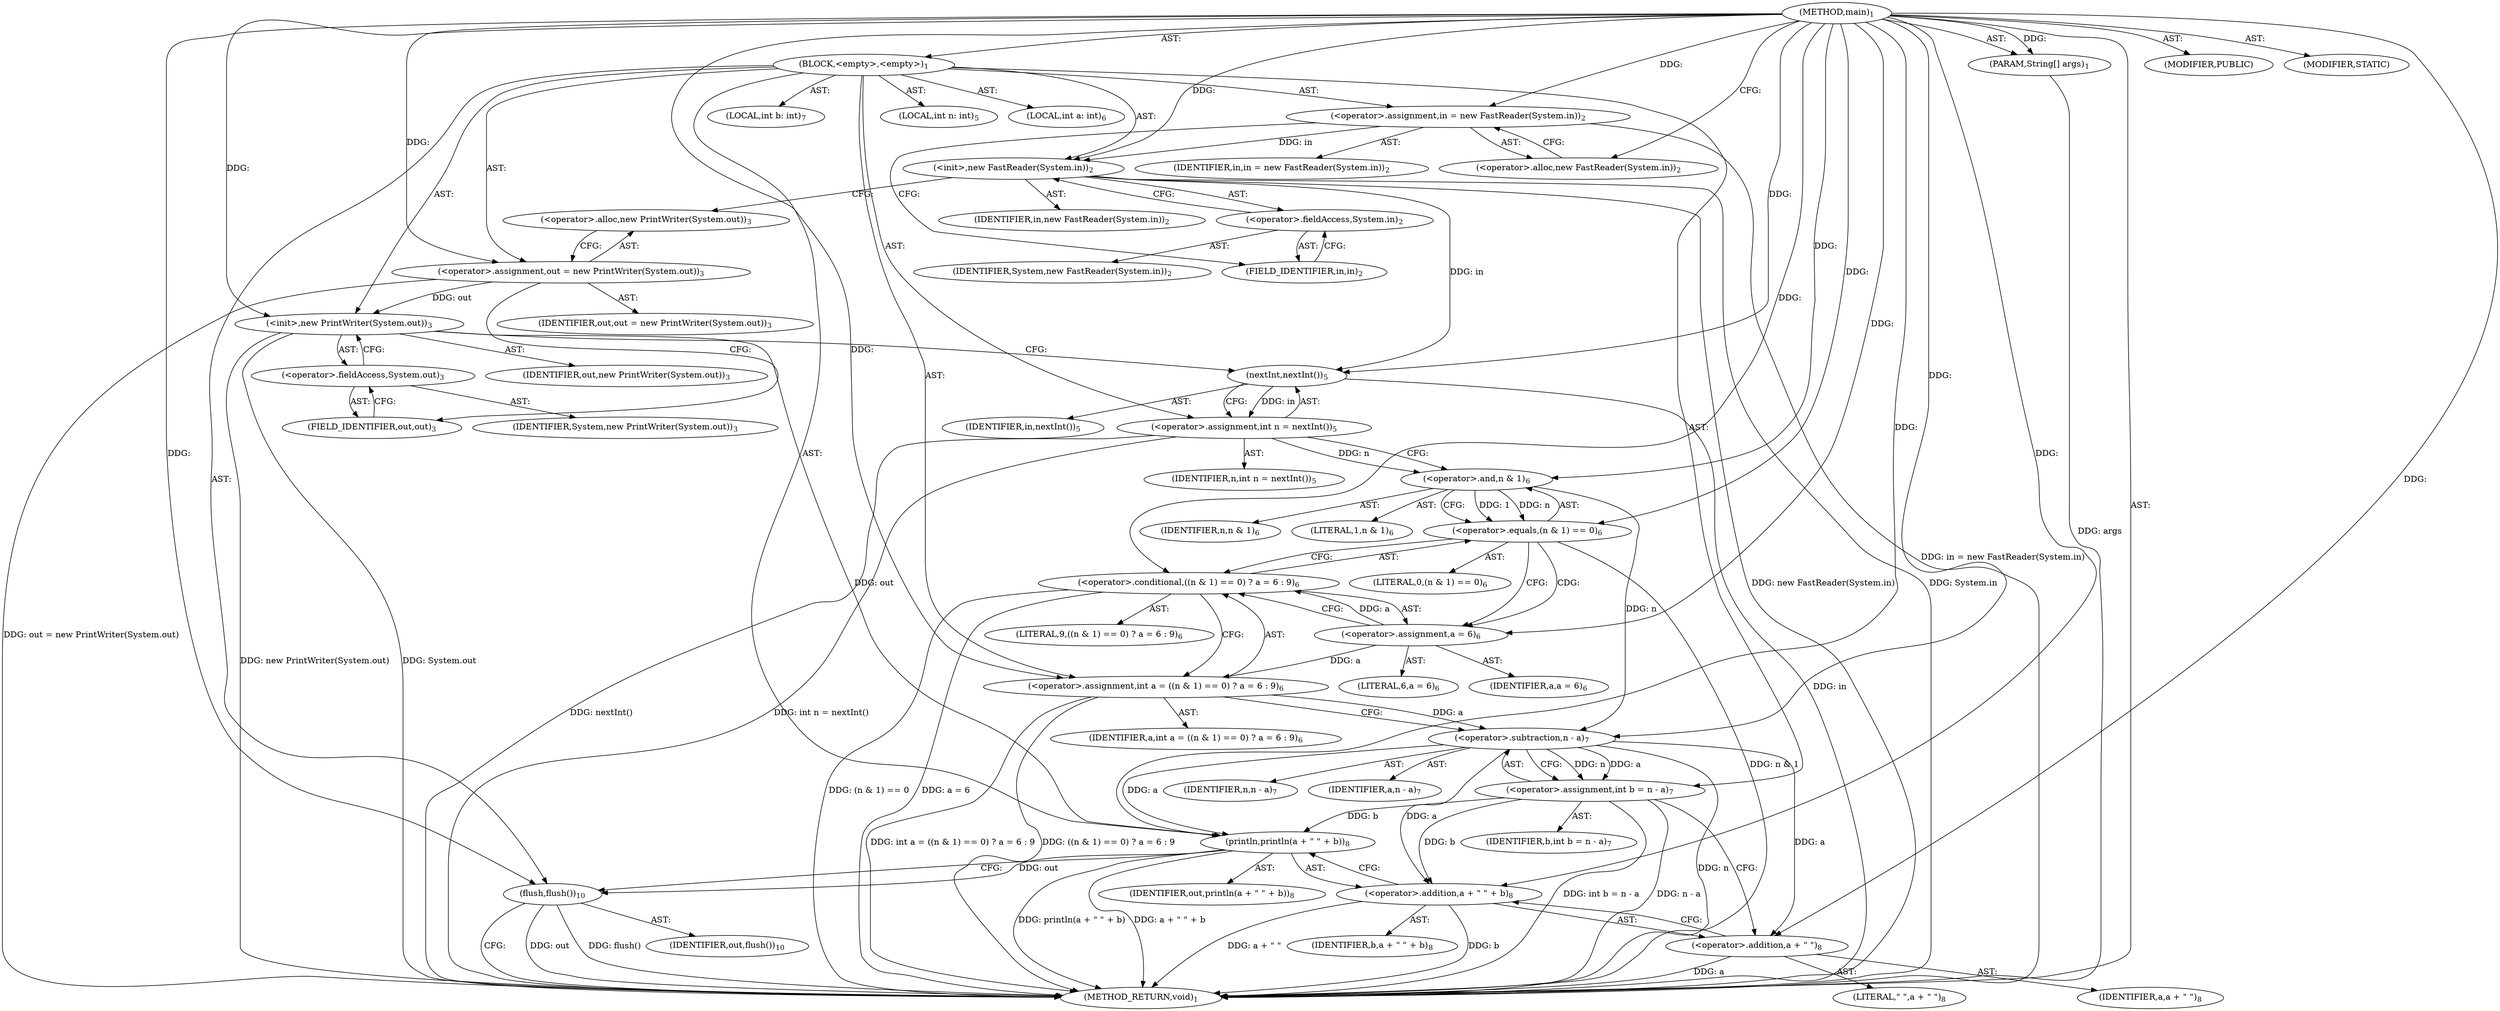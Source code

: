 digraph "main" {  
"17" [label = <(METHOD,main)<SUB>1</SUB>> ]
"18" [label = <(PARAM,String[] args)<SUB>1</SUB>> ]
"19" [label = <(BLOCK,&lt;empty&gt;,&lt;empty&gt;)<SUB>1</SUB>> ]
"20" [label = <(&lt;operator&gt;.assignment,in = new FastReader(System.in))<SUB>2</SUB>> ]
"21" [label = <(IDENTIFIER,in,in = new FastReader(System.in))<SUB>2</SUB>> ]
"22" [label = <(&lt;operator&gt;.alloc,new FastReader(System.in))<SUB>2</SUB>> ]
"23" [label = <(&lt;init&gt;,new FastReader(System.in))<SUB>2</SUB>> ]
"24" [label = <(IDENTIFIER,in,new FastReader(System.in))<SUB>2</SUB>> ]
"25" [label = <(&lt;operator&gt;.fieldAccess,System.in)<SUB>2</SUB>> ]
"26" [label = <(IDENTIFIER,System,new FastReader(System.in))<SUB>2</SUB>> ]
"27" [label = <(FIELD_IDENTIFIER,in,in)<SUB>2</SUB>> ]
"28" [label = <(&lt;operator&gt;.assignment,out = new PrintWriter(System.out))<SUB>3</SUB>> ]
"29" [label = <(IDENTIFIER,out,out = new PrintWriter(System.out))<SUB>3</SUB>> ]
"30" [label = <(&lt;operator&gt;.alloc,new PrintWriter(System.out))<SUB>3</SUB>> ]
"31" [label = <(&lt;init&gt;,new PrintWriter(System.out))<SUB>3</SUB>> ]
"32" [label = <(IDENTIFIER,out,new PrintWriter(System.out))<SUB>3</SUB>> ]
"33" [label = <(&lt;operator&gt;.fieldAccess,System.out)<SUB>3</SUB>> ]
"34" [label = <(IDENTIFIER,System,new PrintWriter(System.out))<SUB>3</SUB>> ]
"35" [label = <(FIELD_IDENTIFIER,out,out)<SUB>3</SUB>> ]
"36" [label = <(LOCAL,int n: int)<SUB>5</SUB>> ]
"37" [label = <(&lt;operator&gt;.assignment,int n = nextInt())<SUB>5</SUB>> ]
"38" [label = <(IDENTIFIER,n,int n = nextInt())<SUB>5</SUB>> ]
"39" [label = <(nextInt,nextInt())<SUB>5</SUB>> ]
"40" [label = <(IDENTIFIER,in,nextInt())<SUB>5</SUB>> ]
"41" [label = <(LOCAL,int a: int)<SUB>6</SUB>> ]
"42" [label = <(&lt;operator&gt;.assignment,int a = ((n &amp; 1) == 0) ? a = 6 : 9)<SUB>6</SUB>> ]
"43" [label = <(IDENTIFIER,a,int a = ((n &amp; 1) == 0) ? a = 6 : 9)<SUB>6</SUB>> ]
"44" [label = <(&lt;operator&gt;.conditional,((n &amp; 1) == 0) ? a = 6 : 9)<SUB>6</SUB>> ]
"45" [label = <(&lt;operator&gt;.equals,(n &amp; 1) == 0)<SUB>6</SUB>> ]
"46" [label = <(&lt;operator&gt;.and,n &amp; 1)<SUB>6</SUB>> ]
"47" [label = <(IDENTIFIER,n,n &amp; 1)<SUB>6</SUB>> ]
"48" [label = <(LITERAL,1,n &amp; 1)<SUB>6</SUB>> ]
"49" [label = <(LITERAL,0,(n &amp; 1) == 0)<SUB>6</SUB>> ]
"50" [label = <(&lt;operator&gt;.assignment,a = 6)<SUB>6</SUB>> ]
"51" [label = <(IDENTIFIER,a,a = 6)<SUB>6</SUB>> ]
"52" [label = <(LITERAL,6,a = 6)<SUB>6</SUB>> ]
"53" [label = <(LITERAL,9,((n &amp; 1) == 0) ? a = 6 : 9)<SUB>6</SUB>> ]
"54" [label = <(LOCAL,int b: int)<SUB>7</SUB>> ]
"55" [label = <(&lt;operator&gt;.assignment,int b = n - a)<SUB>7</SUB>> ]
"56" [label = <(IDENTIFIER,b,int b = n - a)<SUB>7</SUB>> ]
"57" [label = <(&lt;operator&gt;.subtraction,n - a)<SUB>7</SUB>> ]
"58" [label = <(IDENTIFIER,n,n - a)<SUB>7</SUB>> ]
"59" [label = <(IDENTIFIER,a,n - a)<SUB>7</SUB>> ]
"60" [label = <(println,println(a + &quot; &quot; + b))<SUB>8</SUB>> ]
"61" [label = <(IDENTIFIER,out,println(a + &quot; &quot; + b))<SUB>8</SUB>> ]
"62" [label = <(&lt;operator&gt;.addition,a + &quot; &quot; + b)<SUB>8</SUB>> ]
"63" [label = <(&lt;operator&gt;.addition,a + &quot; &quot;)<SUB>8</SUB>> ]
"64" [label = <(IDENTIFIER,a,a + &quot; &quot;)<SUB>8</SUB>> ]
"65" [label = <(LITERAL,&quot; &quot;,a + &quot; &quot;)<SUB>8</SUB>> ]
"66" [label = <(IDENTIFIER,b,a + &quot; &quot; + b)<SUB>8</SUB>> ]
"67" [label = <(flush,flush())<SUB>10</SUB>> ]
"68" [label = <(IDENTIFIER,out,flush())<SUB>10</SUB>> ]
"69" [label = <(MODIFIER,PUBLIC)> ]
"70" [label = <(MODIFIER,STATIC)> ]
"71" [label = <(METHOD_RETURN,void)<SUB>1</SUB>> ]
  "17" -> "18"  [ label = "AST: "] 
  "17" -> "19"  [ label = "AST: "] 
  "17" -> "69"  [ label = "AST: "] 
  "17" -> "70"  [ label = "AST: "] 
  "17" -> "71"  [ label = "AST: "] 
  "19" -> "20"  [ label = "AST: "] 
  "19" -> "23"  [ label = "AST: "] 
  "19" -> "28"  [ label = "AST: "] 
  "19" -> "31"  [ label = "AST: "] 
  "19" -> "36"  [ label = "AST: "] 
  "19" -> "37"  [ label = "AST: "] 
  "19" -> "41"  [ label = "AST: "] 
  "19" -> "42"  [ label = "AST: "] 
  "19" -> "54"  [ label = "AST: "] 
  "19" -> "55"  [ label = "AST: "] 
  "19" -> "60"  [ label = "AST: "] 
  "19" -> "67"  [ label = "AST: "] 
  "20" -> "21"  [ label = "AST: "] 
  "20" -> "22"  [ label = "AST: "] 
  "23" -> "24"  [ label = "AST: "] 
  "23" -> "25"  [ label = "AST: "] 
  "25" -> "26"  [ label = "AST: "] 
  "25" -> "27"  [ label = "AST: "] 
  "28" -> "29"  [ label = "AST: "] 
  "28" -> "30"  [ label = "AST: "] 
  "31" -> "32"  [ label = "AST: "] 
  "31" -> "33"  [ label = "AST: "] 
  "33" -> "34"  [ label = "AST: "] 
  "33" -> "35"  [ label = "AST: "] 
  "37" -> "38"  [ label = "AST: "] 
  "37" -> "39"  [ label = "AST: "] 
  "39" -> "40"  [ label = "AST: "] 
  "42" -> "43"  [ label = "AST: "] 
  "42" -> "44"  [ label = "AST: "] 
  "44" -> "45"  [ label = "AST: "] 
  "44" -> "50"  [ label = "AST: "] 
  "44" -> "53"  [ label = "AST: "] 
  "45" -> "46"  [ label = "AST: "] 
  "45" -> "49"  [ label = "AST: "] 
  "46" -> "47"  [ label = "AST: "] 
  "46" -> "48"  [ label = "AST: "] 
  "50" -> "51"  [ label = "AST: "] 
  "50" -> "52"  [ label = "AST: "] 
  "55" -> "56"  [ label = "AST: "] 
  "55" -> "57"  [ label = "AST: "] 
  "57" -> "58"  [ label = "AST: "] 
  "57" -> "59"  [ label = "AST: "] 
  "60" -> "61"  [ label = "AST: "] 
  "60" -> "62"  [ label = "AST: "] 
  "62" -> "63"  [ label = "AST: "] 
  "62" -> "66"  [ label = "AST: "] 
  "63" -> "64"  [ label = "AST: "] 
  "63" -> "65"  [ label = "AST: "] 
  "67" -> "68"  [ label = "AST: "] 
  "20" -> "27"  [ label = "CFG: "] 
  "23" -> "30"  [ label = "CFG: "] 
  "28" -> "35"  [ label = "CFG: "] 
  "31" -> "39"  [ label = "CFG: "] 
  "37" -> "46"  [ label = "CFG: "] 
  "42" -> "57"  [ label = "CFG: "] 
  "55" -> "63"  [ label = "CFG: "] 
  "60" -> "67"  [ label = "CFG: "] 
  "67" -> "71"  [ label = "CFG: "] 
  "22" -> "20"  [ label = "CFG: "] 
  "25" -> "23"  [ label = "CFG: "] 
  "30" -> "28"  [ label = "CFG: "] 
  "33" -> "31"  [ label = "CFG: "] 
  "39" -> "37"  [ label = "CFG: "] 
  "44" -> "42"  [ label = "CFG: "] 
  "57" -> "55"  [ label = "CFG: "] 
  "62" -> "60"  [ label = "CFG: "] 
  "27" -> "25"  [ label = "CFG: "] 
  "35" -> "33"  [ label = "CFG: "] 
  "45" -> "50"  [ label = "CFG: "] 
  "45" -> "44"  [ label = "CFG: "] 
  "50" -> "44"  [ label = "CFG: "] 
  "63" -> "62"  [ label = "CFG: "] 
  "46" -> "45"  [ label = "CFG: "] 
  "17" -> "22"  [ label = "CFG: "] 
  "18" -> "71"  [ label = "DDG: args"] 
  "20" -> "71"  [ label = "DDG: in = new FastReader(System.in)"] 
  "23" -> "71"  [ label = "DDG: System.in"] 
  "23" -> "71"  [ label = "DDG: new FastReader(System.in)"] 
  "28" -> "71"  [ label = "DDG: out = new PrintWriter(System.out)"] 
  "31" -> "71"  [ label = "DDG: System.out"] 
  "31" -> "71"  [ label = "DDG: new PrintWriter(System.out)"] 
  "39" -> "71"  [ label = "DDG: in"] 
  "37" -> "71"  [ label = "DDG: nextInt()"] 
  "37" -> "71"  [ label = "DDG: int n = nextInt()"] 
  "45" -> "71"  [ label = "DDG: n &amp; 1"] 
  "44" -> "71"  [ label = "DDG: (n &amp; 1) == 0"] 
  "44" -> "71"  [ label = "DDG: a = 6"] 
  "42" -> "71"  [ label = "DDG: ((n &amp; 1) == 0) ? a = 6 : 9"] 
  "42" -> "71"  [ label = "DDG: int a = ((n &amp; 1) == 0) ? a = 6 : 9"] 
  "57" -> "71"  [ label = "DDG: n"] 
  "55" -> "71"  [ label = "DDG: n - a"] 
  "55" -> "71"  [ label = "DDG: int b = n - a"] 
  "63" -> "71"  [ label = "DDG: a"] 
  "62" -> "71"  [ label = "DDG: a + &quot; &quot;"] 
  "62" -> "71"  [ label = "DDG: b"] 
  "60" -> "71"  [ label = "DDG: a + &quot; &quot; + b"] 
  "60" -> "71"  [ label = "DDG: println(a + &quot; &quot; + b)"] 
  "67" -> "71"  [ label = "DDG: out"] 
  "67" -> "71"  [ label = "DDG: flush()"] 
  "17" -> "18"  [ label = "DDG: "] 
  "17" -> "20"  [ label = "DDG: "] 
  "17" -> "28"  [ label = "DDG: "] 
  "39" -> "37"  [ label = "DDG: in"] 
  "50" -> "42"  [ label = "DDG: a"] 
  "17" -> "42"  [ label = "DDG: "] 
  "57" -> "55"  [ label = "DDG: n"] 
  "57" -> "55"  [ label = "DDG: a"] 
  "20" -> "23"  [ label = "DDG: in"] 
  "17" -> "23"  [ label = "DDG: "] 
  "28" -> "31"  [ label = "DDG: out"] 
  "17" -> "31"  [ label = "DDG: "] 
  "31" -> "60"  [ label = "DDG: out"] 
  "17" -> "60"  [ label = "DDG: "] 
  "57" -> "60"  [ label = "DDG: a"] 
  "55" -> "60"  [ label = "DDG: b"] 
  "60" -> "67"  [ label = "DDG: out"] 
  "17" -> "67"  [ label = "DDG: "] 
  "23" -> "39"  [ label = "DDG: in"] 
  "17" -> "39"  [ label = "DDG: "] 
  "50" -> "44"  [ label = "DDG: a"] 
  "17" -> "44"  [ label = "DDG: "] 
  "46" -> "57"  [ label = "DDG: n"] 
  "17" -> "57"  [ label = "DDG: "] 
  "42" -> "57"  [ label = "DDG: a"] 
  "57" -> "62"  [ label = "DDG: a"] 
  "17" -> "62"  [ label = "DDG: "] 
  "55" -> "62"  [ label = "DDG: b"] 
  "46" -> "45"  [ label = "DDG: n"] 
  "46" -> "45"  [ label = "DDG: 1"] 
  "17" -> "45"  [ label = "DDG: "] 
  "17" -> "50"  [ label = "DDG: "] 
  "57" -> "63"  [ label = "DDG: a"] 
  "17" -> "63"  [ label = "DDG: "] 
  "37" -> "46"  [ label = "DDG: n"] 
  "17" -> "46"  [ label = "DDG: "] 
  "45" -> "50"  [ label = "CDG: "] 
}

